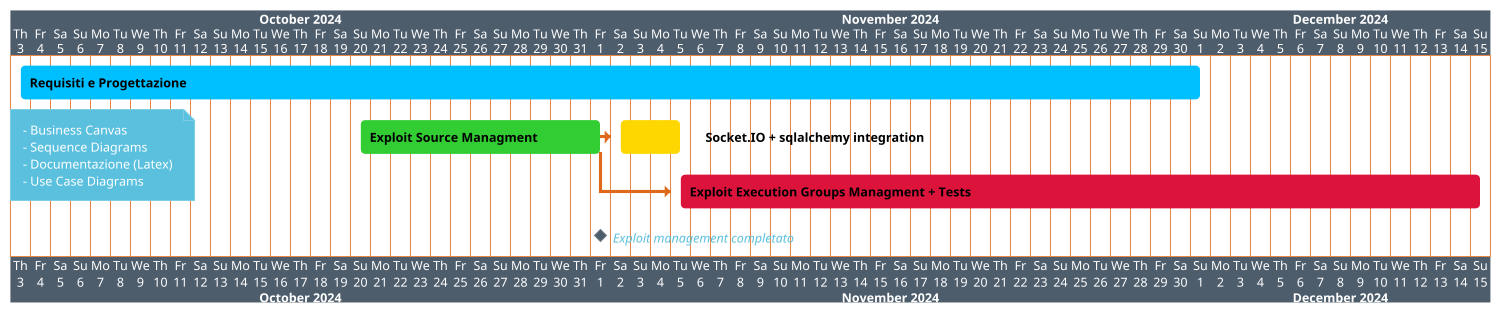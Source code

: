 @startgantt scheduling
!theme superhero
<style>
    task {
        FontName Helvetica
        FontColor Black
        FontSize 12
        FontStyle bold
        BackGroundColor DeepSkyBlue
        LineColor DeepSkyBlue
        Padding 8
    }
</style>

Project starts the 3rd of october 2024 and ends the 20th of december 2024

[    Requisiti e Progettazione] as [TASK1] starts 2024-10-03 and ends 2024-11-31
note bottom
  - Business Canvas
  - Sequence Diagrams
  - Documentazione (Latex)
  - Use Case Diagrams
end note
[TASK1] is colored in DeepSkyBlue

[    Exploit Source Managment] as [TASK2] starts 2024-10-20 and ends 2024-11-01
[TASK2] is colored in LimeGreen
[    Socket.IO + sqlalchemy integration] as [TASK3] starts 2024-10-31 and ends 2024-11-05
[TASK3] is colored in Gold
[TASK2]->[TASK3]

[    Exploit Execution Groups Managment + Tests] as [TASK4] starts 2024-11-05 and ends 2024-12-15
[TASK4] is colored in Crimson
[TASK2]->[TASK4]

[Exploit management completato] as [M1] happens at [TASK2]'s end

[TASK3] displays on same row as [TASK2]

@endgantt